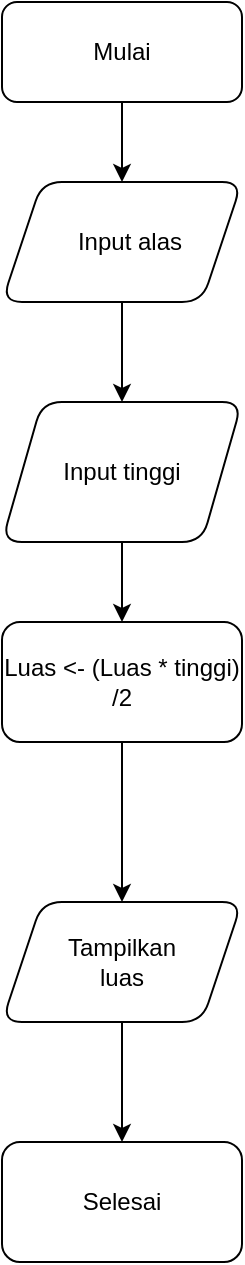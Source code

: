 <mxfile version="20.8.23" type="device"><diagram name="Halaman-1" id="z06NSR1CGmchJGzEjAKO"><mxGraphModel dx="880" dy="452" grid="1" gridSize="10" guides="1" tooltips="1" connect="1" arrows="1" fold="1" page="1" pageScale="1" pageWidth="827" pageHeight="1169" math="0" shadow="0"><root><mxCell id="0"/><mxCell id="1" parent="0"/><mxCell id="hMATYtUjel9utdv3Adez-4" value="" style="edgeStyle=orthogonalEdgeStyle;rounded=0;orthogonalLoop=1;jettySize=auto;html=1;" edge="1" parent="1" source="hMATYtUjel9utdv3Adez-1" target="hMATYtUjel9utdv3Adez-2"><mxGeometry relative="1" as="geometry"/></mxCell><mxCell id="hMATYtUjel9utdv3Adez-1" value="" style="rounded=1;whiteSpace=wrap;html=1;" vertex="1" parent="1"><mxGeometry x="320" y="20" width="120" height="50" as="geometry"/></mxCell><mxCell id="hMATYtUjel9utdv3Adez-6" value="" style="edgeStyle=orthogonalEdgeStyle;rounded=0;orthogonalLoop=1;jettySize=auto;html=1;" edge="1" parent="1" source="hMATYtUjel9utdv3Adez-2" target="hMATYtUjel9utdv3Adez-5"><mxGeometry relative="1" as="geometry"/></mxCell><mxCell id="hMATYtUjel9utdv3Adez-2" value="" style="shape=parallelogram;perimeter=parallelogramPerimeter;whiteSpace=wrap;html=1;fixedSize=1;rounded=1;" vertex="1" parent="1"><mxGeometry x="320" y="110" width="120" height="60" as="geometry"/></mxCell><mxCell id="hMATYtUjel9utdv3Adez-8" value="" style="edgeStyle=orthogonalEdgeStyle;rounded=0;orthogonalLoop=1;jettySize=auto;html=1;" edge="1" parent="1" source="hMATYtUjel9utdv3Adez-5" target="hMATYtUjel9utdv3Adez-7"><mxGeometry relative="1" as="geometry"/></mxCell><mxCell id="hMATYtUjel9utdv3Adez-5" value="" style="shape=parallelogram;perimeter=parallelogramPerimeter;whiteSpace=wrap;html=1;fixedSize=1;rounded=1;" vertex="1" parent="1"><mxGeometry x="320" y="220" width="120" height="70" as="geometry"/></mxCell><mxCell id="hMATYtUjel9utdv3Adez-10" value="" style="edgeStyle=orthogonalEdgeStyle;rounded=0;orthogonalLoop=1;jettySize=auto;html=1;" edge="1" parent="1" source="hMATYtUjel9utdv3Adez-7" target="hMATYtUjel9utdv3Adez-9"><mxGeometry relative="1" as="geometry"/></mxCell><mxCell id="hMATYtUjel9utdv3Adez-7" value="" style="rounded=1;whiteSpace=wrap;html=1;" vertex="1" parent="1"><mxGeometry x="320" y="330" width="120" height="60" as="geometry"/></mxCell><mxCell id="hMATYtUjel9utdv3Adez-12" value="" style="edgeStyle=orthogonalEdgeStyle;rounded=0;orthogonalLoop=1;jettySize=auto;html=1;" edge="1" parent="1" source="hMATYtUjel9utdv3Adez-9" target="hMATYtUjel9utdv3Adez-11"><mxGeometry relative="1" as="geometry"/></mxCell><mxCell id="hMATYtUjel9utdv3Adez-9" value="" style="shape=parallelogram;perimeter=parallelogramPerimeter;whiteSpace=wrap;html=1;fixedSize=1;rounded=1;" vertex="1" parent="1"><mxGeometry x="320" y="470" width="120" height="60" as="geometry"/></mxCell><mxCell id="hMATYtUjel9utdv3Adez-11" value="" style="whiteSpace=wrap;html=1;rounded=1;" vertex="1" parent="1"><mxGeometry x="320" y="590" width="120" height="60" as="geometry"/></mxCell><mxCell id="hMATYtUjel9utdv3Adez-14" value="Mulai" style="text;html=1;strokeColor=none;fillColor=none;align=center;verticalAlign=middle;whiteSpace=wrap;rounded=0;" vertex="1" parent="1"><mxGeometry x="350" y="30" width="60" height="30" as="geometry"/></mxCell><mxCell id="hMATYtUjel9utdv3Adez-16" value="Input alas" style="text;html=1;strokeColor=none;fillColor=none;align=center;verticalAlign=middle;whiteSpace=wrap;rounded=0;" vertex="1" parent="1"><mxGeometry x="354" y="125" width="60" height="30" as="geometry"/></mxCell><mxCell id="hMATYtUjel9utdv3Adez-17" value="Input tinggi" style="text;html=1;strokeColor=none;fillColor=none;align=center;verticalAlign=middle;whiteSpace=wrap;rounded=0;" vertex="1" parent="1"><mxGeometry x="345" y="240" width="70" height="30" as="geometry"/></mxCell><mxCell id="hMATYtUjel9utdv3Adez-18" value="Luas &amp;lt;- (Luas * tinggi) /2" style="text;html=1;strokeColor=none;fillColor=none;align=center;verticalAlign=middle;whiteSpace=wrap;rounded=0;" vertex="1" parent="1"><mxGeometry x="320" y="345" width="120" height="30" as="geometry"/></mxCell><mxCell id="hMATYtUjel9utdv3Adez-19" value="Tampilkan luas" style="text;html=1;strokeColor=none;fillColor=none;align=center;verticalAlign=middle;whiteSpace=wrap;rounded=0;" vertex="1" parent="1"><mxGeometry x="350" y="485" width="60" height="30" as="geometry"/></mxCell><mxCell id="hMATYtUjel9utdv3Adez-20" value="Selesai" style="text;html=1;strokeColor=none;fillColor=none;align=center;verticalAlign=middle;whiteSpace=wrap;rounded=0;" vertex="1" parent="1"><mxGeometry x="350" y="605" width="60" height="30" as="geometry"/></mxCell></root></mxGraphModel></diagram></mxfile>